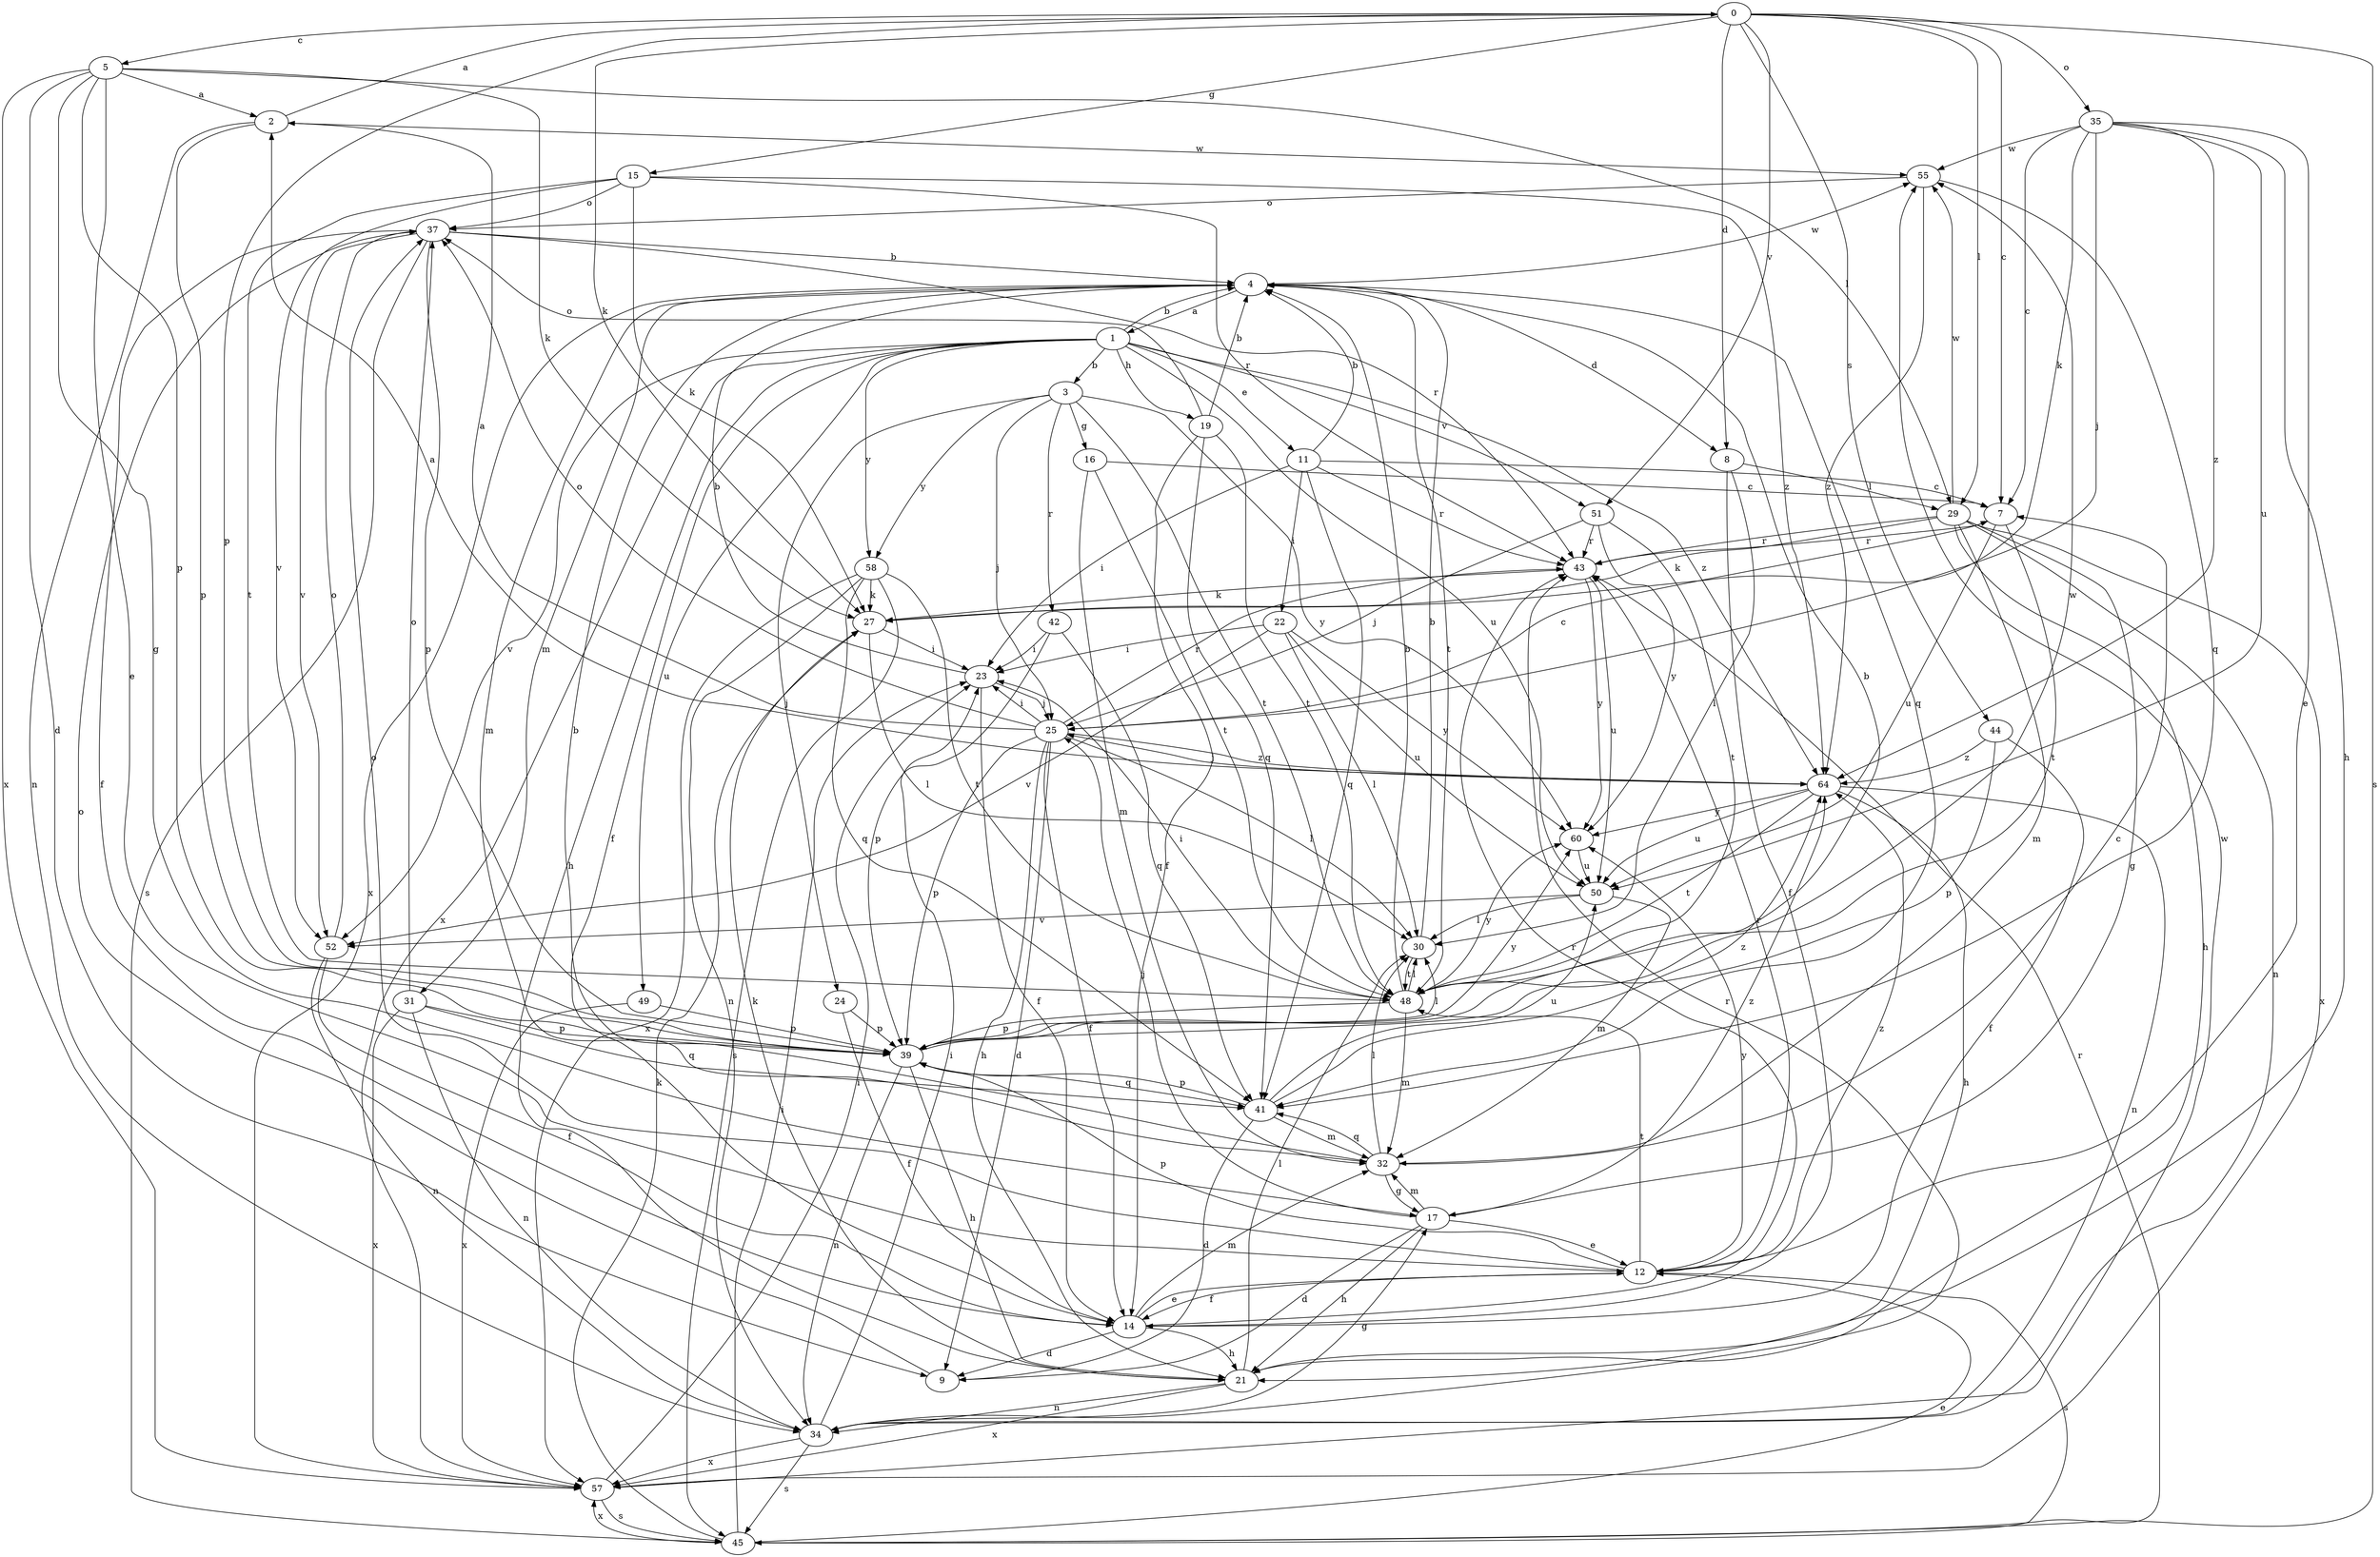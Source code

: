 strict digraph  {
0;
1;
2;
3;
4;
5;
7;
8;
9;
11;
12;
14;
15;
16;
17;
19;
21;
22;
23;
24;
25;
27;
29;
30;
31;
32;
34;
35;
37;
39;
41;
42;
43;
44;
45;
48;
49;
50;
51;
52;
55;
57;
58;
60;
64;
0 -> 5  [label=c];
0 -> 7  [label=c];
0 -> 8  [label=d];
0 -> 15  [label=g];
0 -> 27  [label=k];
0 -> 29  [label=l];
0 -> 35  [label=o];
0 -> 39  [label=p];
0 -> 44  [label=s];
0 -> 45  [label=s];
0 -> 51  [label=v];
1 -> 3  [label=b];
1 -> 4  [label=b];
1 -> 11  [label=e];
1 -> 14  [label=f];
1 -> 19  [label=h];
1 -> 21  [label=h];
1 -> 49  [label=u];
1 -> 50  [label=u];
1 -> 51  [label=v];
1 -> 52  [label=v];
1 -> 57  [label=x];
1 -> 58  [label=y];
1 -> 64  [label=z];
2 -> 0  [label=a];
2 -> 34  [label=n];
2 -> 39  [label=p];
2 -> 55  [label=w];
3 -> 16  [label=g];
3 -> 24  [label=j];
3 -> 25  [label=j];
3 -> 42  [label=r];
3 -> 48  [label=t];
3 -> 58  [label=y];
3 -> 60  [label=y];
4 -> 1  [label=a];
4 -> 8  [label=d];
4 -> 31  [label=m];
4 -> 32  [label=m];
4 -> 41  [label=q];
4 -> 48  [label=t];
4 -> 55  [label=w];
4 -> 57  [label=x];
5 -> 2  [label=a];
5 -> 9  [label=d];
5 -> 12  [label=e];
5 -> 17  [label=g];
5 -> 27  [label=k];
5 -> 29  [label=l];
5 -> 39  [label=p];
5 -> 57  [label=x];
7 -> 43  [label=r];
7 -> 48  [label=t];
7 -> 50  [label=u];
8 -> 14  [label=f];
8 -> 29  [label=l];
8 -> 30  [label=l];
9 -> 37  [label=o];
11 -> 4  [label=b];
11 -> 7  [label=c];
11 -> 22  [label=i];
11 -> 23  [label=i];
11 -> 41  [label=q];
11 -> 43  [label=r];
12 -> 14  [label=f];
12 -> 37  [label=o];
12 -> 39  [label=p];
12 -> 43  [label=r];
12 -> 45  [label=s];
12 -> 48  [label=t];
12 -> 60  [label=y];
12 -> 64  [label=z];
14 -> 9  [label=d];
14 -> 12  [label=e];
14 -> 21  [label=h];
14 -> 32  [label=m];
14 -> 43  [label=r];
15 -> 27  [label=k];
15 -> 37  [label=o];
15 -> 43  [label=r];
15 -> 48  [label=t];
15 -> 52  [label=v];
15 -> 64  [label=z];
16 -> 7  [label=c];
16 -> 32  [label=m];
16 -> 48  [label=t];
17 -> 9  [label=d];
17 -> 12  [label=e];
17 -> 21  [label=h];
17 -> 25  [label=j];
17 -> 32  [label=m];
17 -> 64  [label=z];
19 -> 4  [label=b];
19 -> 14  [label=f];
19 -> 37  [label=o];
19 -> 41  [label=q];
19 -> 48  [label=t];
21 -> 27  [label=k];
21 -> 30  [label=l];
21 -> 34  [label=n];
21 -> 57  [label=x];
22 -> 23  [label=i];
22 -> 30  [label=l];
22 -> 50  [label=u];
22 -> 52  [label=v];
22 -> 60  [label=y];
23 -> 4  [label=b];
23 -> 14  [label=f];
23 -> 25  [label=j];
24 -> 14  [label=f];
24 -> 39  [label=p];
25 -> 2  [label=a];
25 -> 7  [label=c];
25 -> 9  [label=d];
25 -> 14  [label=f];
25 -> 21  [label=h];
25 -> 23  [label=i];
25 -> 30  [label=l];
25 -> 37  [label=o];
25 -> 39  [label=p];
25 -> 43  [label=r];
25 -> 64  [label=z];
27 -> 23  [label=i];
27 -> 30  [label=l];
29 -> 17  [label=g];
29 -> 21  [label=h];
29 -> 27  [label=k];
29 -> 32  [label=m];
29 -> 34  [label=n];
29 -> 43  [label=r];
29 -> 55  [label=w];
29 -> 57  [label=x];
30 -> 4  [label=b];
30 -> 48  [label=t];
31 -> 34  [label=n];
31 -> 37  [label=o];
31 -> 39  [label=p];
31 -> 41  [label=q];
31 -> 57  [label=x];
32 -> 4  [label=b];
32 -> 7  [label=c];
32 -> 17  [label=g];
32 -> 30  [label=l];
32 -> 41  [label=q];
34 -> 17  [label=g];
34 -> 23  [label=i];
34 -> 43  [label=r];
34 -> 45  [label=s];
34 -> 57  [label=x];
35 -> 7  [label=c];
35 -> 12  [label=e];
35 -> 21  [label=h];
35 -> 25  [label=j];
35 -> 27  [label=k];
35 -> 50  [label=u];
35 -> 55  [label=w];
35 -> 64  [label=z];
37 -> 4  [label=b];
37 -> 14  [label=f];
37 -> 39  [label=p];
37 -> 43  [label=r];
37 -> 45  [label=s];
37 -> 52  [label=v];
39 -> 4  [label=b];
39 -> 21  [label=h];
39 -> 30  [label=l];
39 -> 34  [label=n];
39 -> 41  [label=q];
39 -> 60  [label=y];
41 -> 9  [label=d];
41 -> 32  [label=m];
41 -> 39  [label=p];
41 -> 50  [label=u];
41 -> 64  [label=z];
42 -> 23  [label=i];
42 -> 39  [label=p];
42 -> 41  [label=q];
43 -> 27  [label=k];
43 -> 50  [label=u];
43 -> 60  [label=y];
44 -> 14  [label=f];
44 -> 39  [label=p];
44 -> 64  [label=z];
45 -> 12  [label=e];
45 -> 23  [label=i];
45 -> 27  [label=k];
45 -> 43  [label=r];
45 -> 57  [label=x];
48 -> 4  [label=b];
48 -> 23  [label=i];
48 -> 30  [label=l];
48 -> 32  [label=m];
48 -> 39  [label=p];
48 -> 55  [label=w];
48 -> 60  [label=y];
49 -> 39  [label=p];
49 -> 57  [label=x];
50 -> 30  [label=l];
50 -> 32  [label=m];
50 -> 52  [label=v];
51 -> 25  [label=j];
51 -> 43  [label=r];
51 -> 48  [label=t];
51 -> 60  [label=y];
52 -> 14  [label=f];
52 -> 34  [label=n];
52 -> 37  [label=o];
55 -> 37  [label=o];
55 -> 41  [label=q];
55 -> 64  [label=z];
57 -> 23  [label=i];
57 -> 45  [label=s];
57 -> 55  [label=w];
58 -> 27  [label=k];
58 -> 34  [label=n];
58 -> 41  [label=q];
58 -> 45  [label=s];
58 -> 48  [label=t];
58 -> 57  [label=x];
60 -> 50  [label=u];
64 -> 2  [label=a];
64 -> 21  [label=h];
64 -> 25  [label=j];
64 -> 34  [label=n];
64 -> 48  [label=t];
64 -> 50  [label=u];
64 -> 60  [label=y];
}
